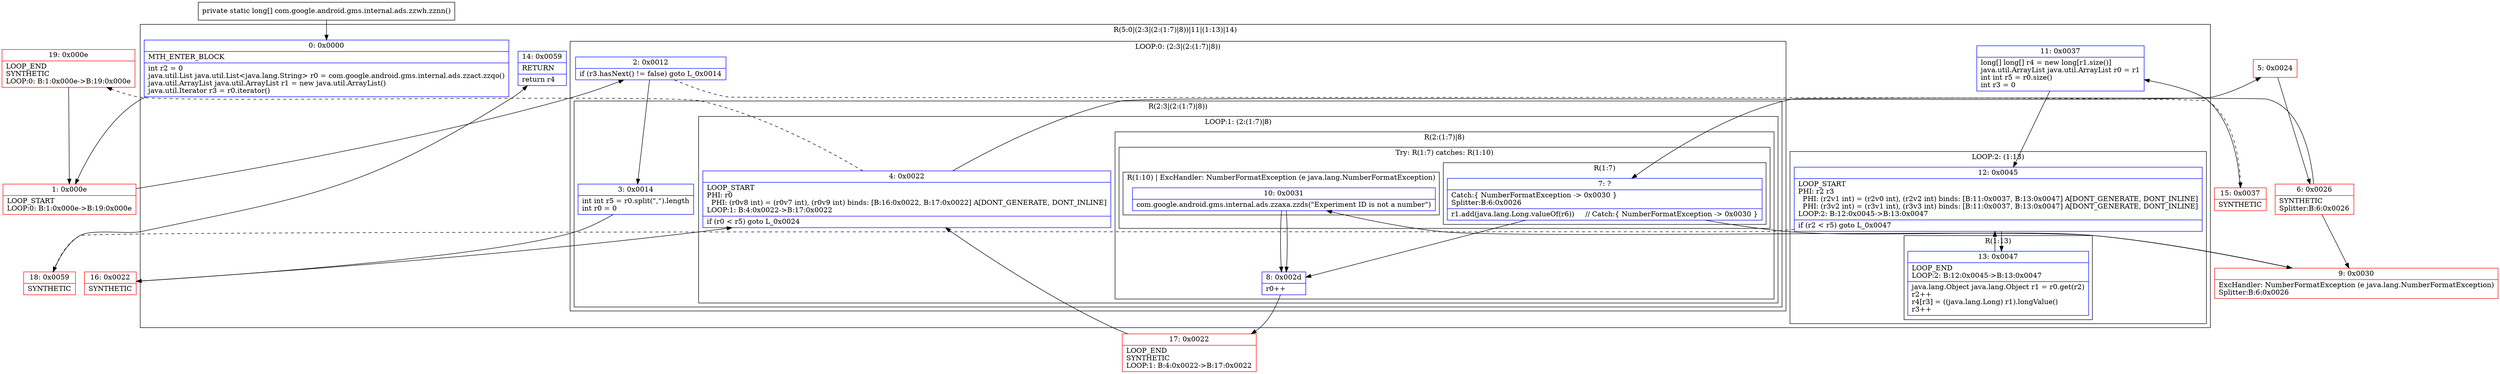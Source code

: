digraph "CFG forcom.google.android.gms.internal.ads.zzwh.zznn()[J" {
subgraph cluster_Region_939976069 {
label = "R(5:0|(2:3|(2:(1:7)|8))|11|(1:13)|14)";
node [shape=record,color=blue];
Node_0 [shape=record,label="{0\:\ 0x0000|MTH_ENTER_BLOCK\l|int r2 = 0\ljava.util.List java.util.List\<java.lang.String\> r0 = com.google.android.gms.internal.ads.zzact.zzqo()\ljava.util.ArrayList java.util.ArrayList r1 = new java.util.ArrayList()\ljava.util.Iterator r3 = r0.iterator()\l}"];
subgraph cluster_LoopRegion_632071838 {
label = "LOOP:0: (2:3|(2:(1:7)|8))";
node [shape=record,color=blue];
Node_2 [shape=record,label="{2\:\ 0x0012|if (r3.hasNext() != false) goto L_0x0014\l}"];
subgraph cluster_Region_423602600 {
label = "R(2:3|(2:(1:7)|8))";
node [shape=record,color=blue];
Node_3 [shape=record,label="{3\:\ 0x0014|int int r5 = r0.split(\",\").length\lint r0 = 0\l}"];
subgraph cluster_LoopRegion_748605912 {
label = "LOOP:1: (2:(1:7)|8)";
node [shape=record,color=blue];
Node_4 [shape=record,label="{4\:\ 0x0022|LOOP_START\lPHI: r0 \l  PHI: (r0v8 int) = (r0v7 int), (r0v9 int) binds: [B:16:0x0022, B:17:0x0022] A[DONT_GENERATE, DONT_INLINE]\lLOOP:1: B:4:0x0022\-\>B:17:0x0022\l|if (r0 \< r5) goto L_0x0024\l}"];
subgraph cluster_Region_591274136 {
label = "R(2:(1:7)|8)";
node [shape=record,color=blue];
subgraph cluster_TryCatchRegion_1879903576 {
label = "Try: R(1:7) catches: R(1:10)";
node [shape=record,color=blue];
subgraph cluster_Region_379214899 {
label = "R(1:7)";
node [shape=record,color=blue];
Node_7 [shape=record,label="{7\:\ ?|Catch:\{ NumberFormatException \-\> 0x0030 \}\lSplitter:B:6:0x0026\l|r1.add(java.lang.Long.valueOf(r6))     \/\/ Catch:\{ NumberFormatException \-\> 0x0030 \}\l}"];
}
subgraph cluster_Region_1744472980 {
label = "R(1:10) | ExcHandler: NumberFormatException (e java.lang.NumberFormatException)\l";
node [shape=record,color=blue];
Node_10 [shape=record,label="{10\:\ 0x0031|com.google.android.gms.internal.ads.zzaxa.zzds(\"Experiment ID is not a number\")\l}"];
}
}
Node_8 [shape=record,label="{8\:\ 0x002d|r0++\l}"];
}
}
}
}
Node_11 [shape=record,label="{11\:\ 0x0037|long[] long[] r4 = new long[r1.size()]\ljava.util.ArrayList java.util.ArrayList r0 = r1\lint int r5 = r0.size()\lint r3 = 0\l}"];
subgraph cluster_LoopRegion_1156341518 {
label = "LOOP:2: (1:13)";
node [shape=record,color=blue];
Node_12 [shape=record,label="{12\:\ 0x0045|LOOP_START\lPHI: r2 r3 \l  PHI: (r2v1 int) = (r2v0 int), (r2v2 int) binds: [B:11:0x0037, B:13:0x0047] A[DONT_GENERATE, DONT_INLINE]\l  PHI: (r3v2 int) = (r3v1 int), (r3v3 int) binds: [B:11:0x0037, B:13:0x0047] A[DONT_GENERATE, DONT_INLINE]\lLOOP:2: B:12:0x0045\-\>B:13:0x0047\l|if (r2 \< r5) goto L_0x0047\l}"];
subgraph cluster_Region_716308774 {
label = "R(1:13)";
node [shape=record,color=blue];
Node_13 [shape=record,label="{13\:\ 0x0047|LOOP_END\lLOOP:2: B:12:0x0045\-\>B:13:0x0047\l|java.lang.Object java.lang.Object r1 = r0.get(r2)\lr2++\lr4[r3] = ((java.lang.Long) r1).longValue()\lr3++\l}"];
}
}
Node_14 [shape=record,label="{14\:\ 0x0059|RETURN\l|return r4\l}"];
}
subgraph cluster_Region_1744472980 {
label = "R(1:10) | ExcHandler: NumberFormatException (e java.lang.NumberFormatException)\l";
node [shape=record,color=blue];
Node_10 [shape=record,label="{10\:\ 0x0031|com.google.android.gms.internal.ads.zzaxa.zzds(\"Experiment ID is not a number\")\l}"];
}
Node_1 [shape=record,color=red,label="{1\:\ 0x000e|LOOP_START\lLOOP:0: B:1:0x000e\-\>B:19:0x000e\l}"];
Node_5 [shape=record,color=red,label="{5\:\ 0x0024}"];
Node_6 [shape=record,color=red,label="{6\:\ 0x0026|SYNTHETIC\lSplitter:B:6:0x0026\l}"];
Node_9 [shape=record,color=red,label="{9\:\ 0x0030|ExcHandler: NumberFormatException (e java.lang.NumberFormatException)\lSplitter:B:6:0x0026\l}"];
Node_15 [shape=record,color=red,label="{15\:\ 0x0037|SYNTHETIC\l}"];
Node_16 [shape=record,color=red,label="{16\:\ 0x0022|SYNTHETIC\l}"];
Node_17 [shape=record,color=red,label="{17\:\ 0x0022|LOOP_END\lSYNTHETIC\lLOOP:1: B:4:0x0022\-\>B:17:0x0022\l}"];
Node_18 [shape=record,color=red,label="{18\:\ 0x0059|SYNTHETIC\l}"];
Node_19 [shape=record,color=red,label="{19\:\ 0x000e|LOOP_END\lSYNTHETIC\lLOOP:0: B:1:0x000e\-\>B:19:0x000e\l}"];
MethodNode[shape=record,label="{private static long[] com.google.android.gms.internal.ads.zzwh.zznn() }"];
MethodNode -> Node_0;
Node_0 -> Node_1;
Node_2 -> Node_3;
Node_2 -> Node_15[style=dashed];
Node_3 -> Node_16;
Node_4 -> Node_5;
Node_4 -> Node_19[style=dashed];
Node_7 -> Node_8;
Node_7 -> Node_9;
Node_10 -> Node_8;
Node_8 -> Node_17;
Node_11 -> Node_12;
Node_12 -> Node_13;
Node_12 -> Node_18[style=dashed];
Node_13 -> Node_12;
Node_10 -> Node_8;
Node_1 -> Node_2;
Node_5 -> Node_6;
Node_6 -> Node_7;
Node_6 -> Node_9;
Node_9 -> Node_10;
Node_15 -> Node_11;
Node_16 -> Node_4;
Node_17 -> Node_4;
Node_18 -> Node_14;
Node_19 -> Node_1;
}

